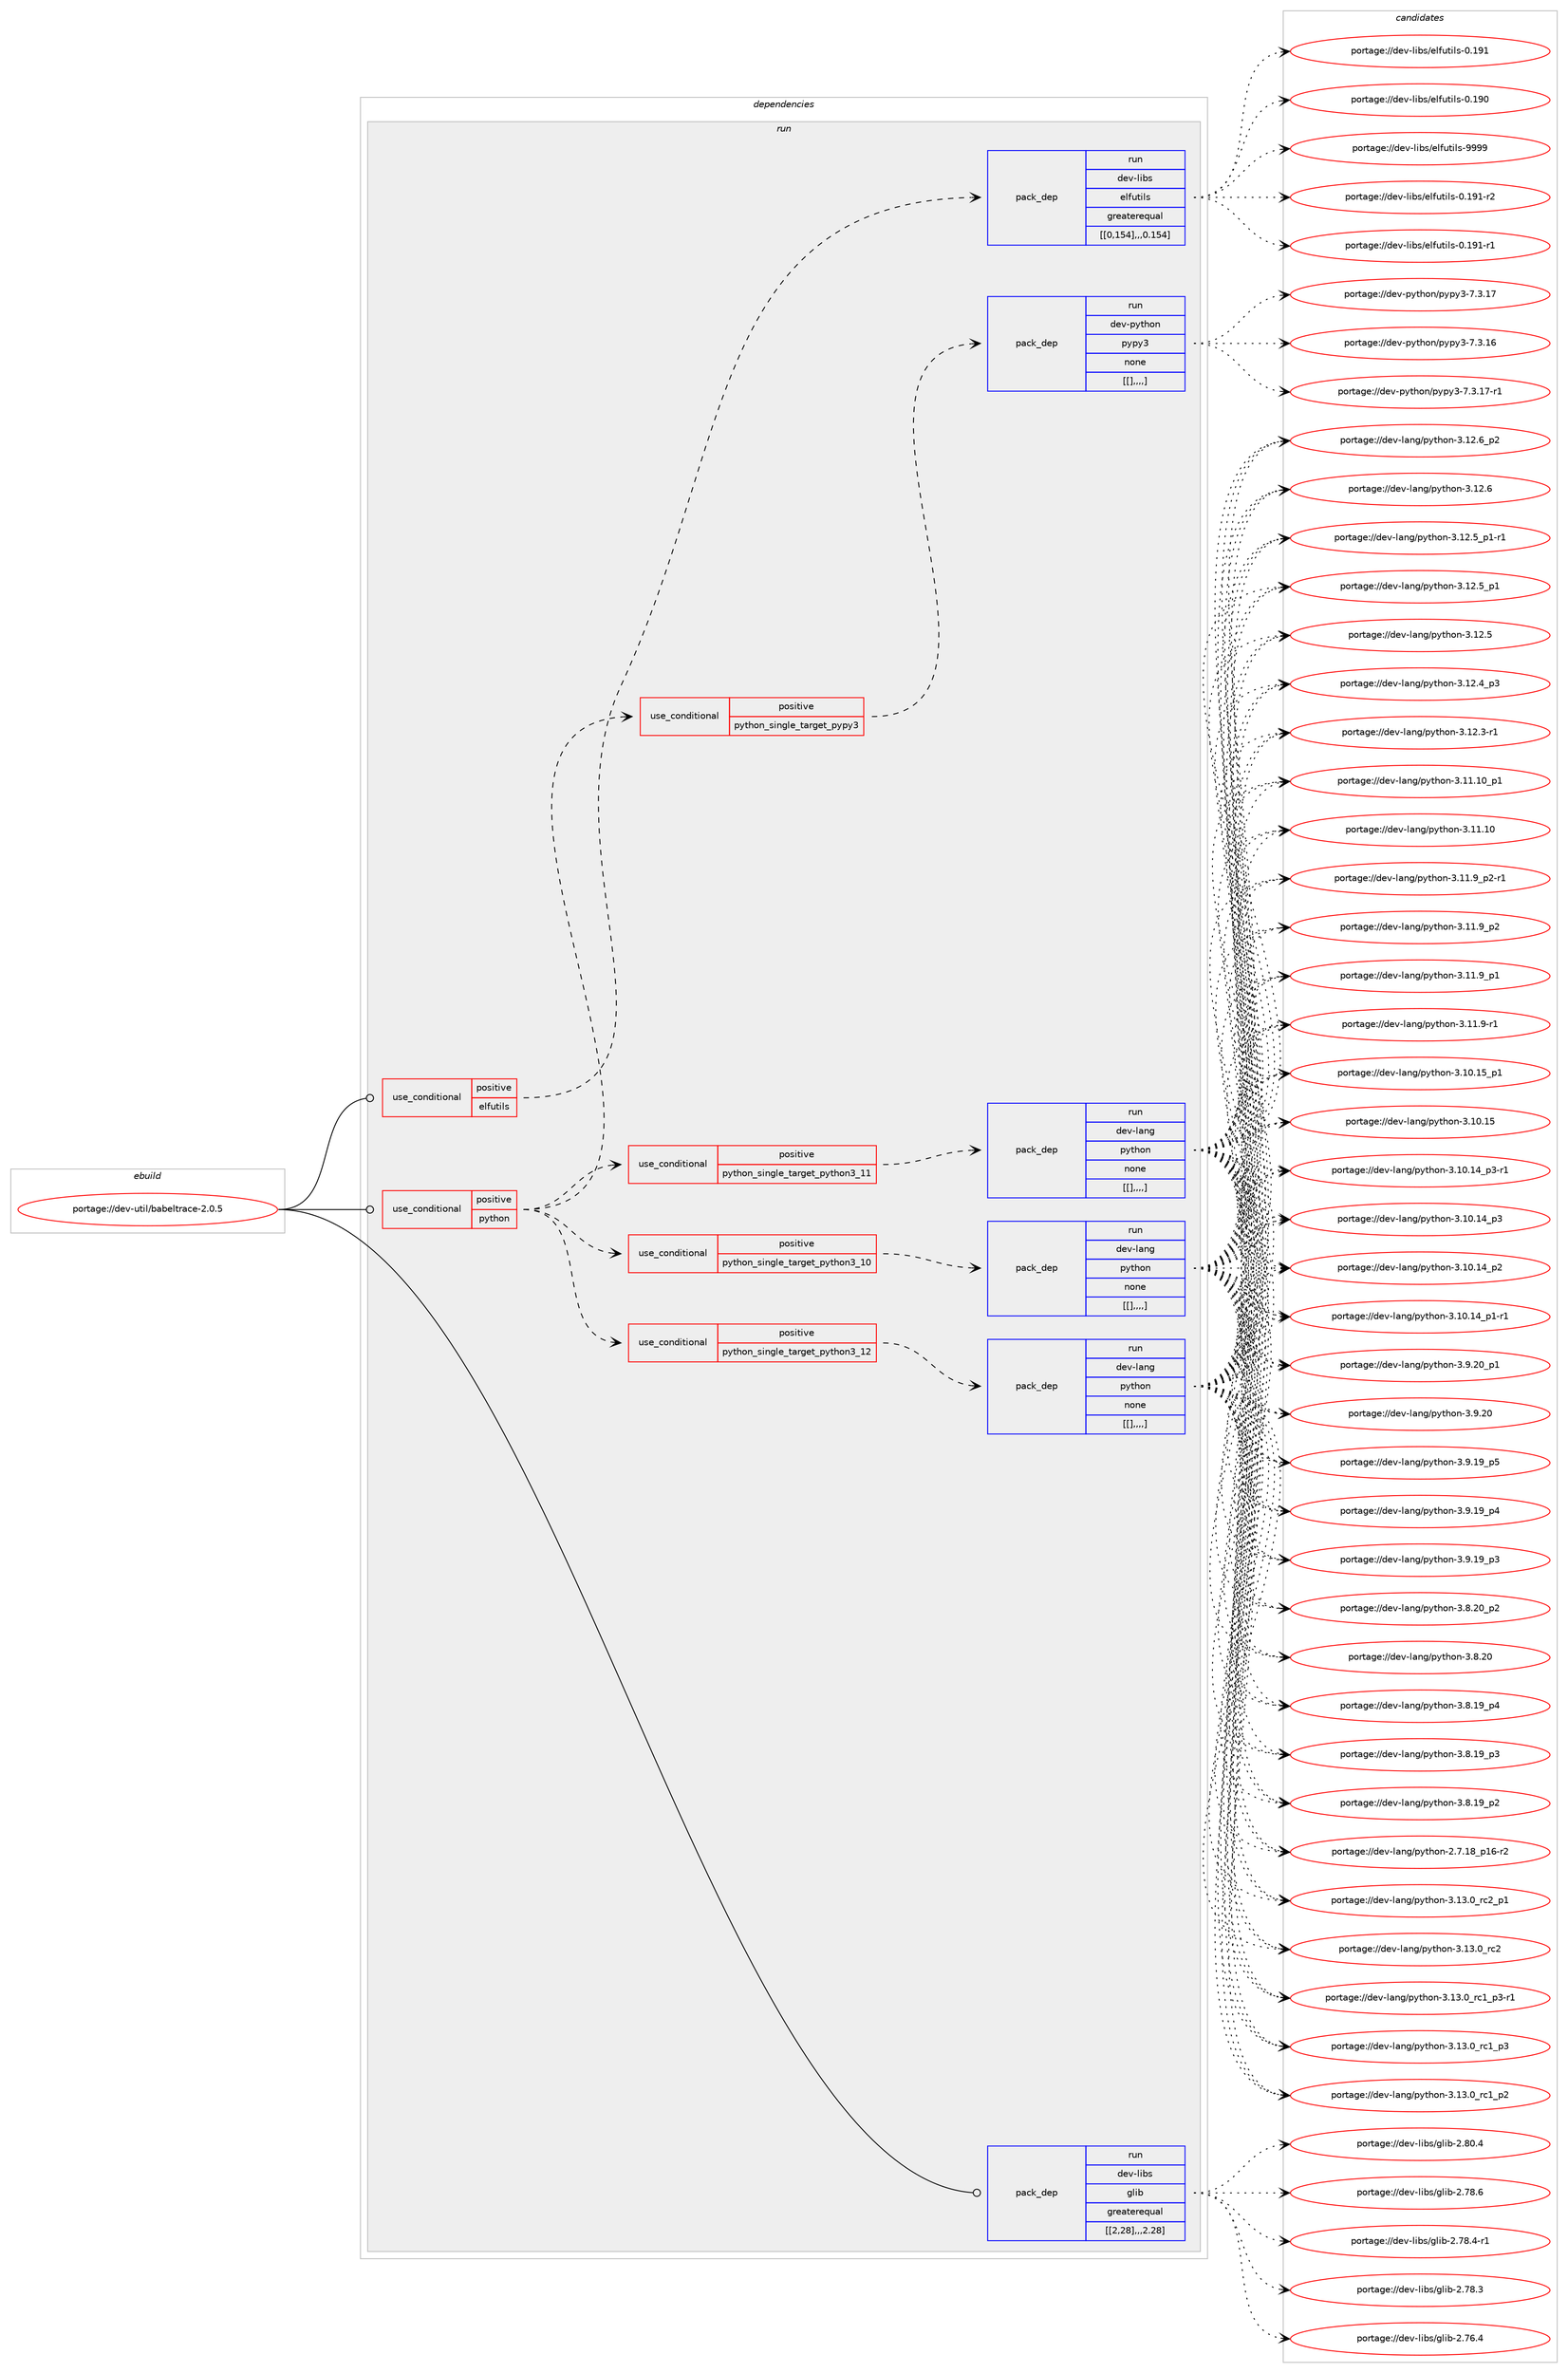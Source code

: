 digraph prolog {

# *************
# Graph options
# *************

newrank=true;
concentrate=true;
compound=true;
graph [rankdir=LR,fontname=Helvetica,fontsize=10,ranksep=1.5];#, ranksep=2.5, nodesep=0.2];
edge  [arrowhead=vee];
node  [fontname=Helvetica,fontsize=10];

# **********
# The ebuild
# **********

subgraph cluster_leftcol {
color=gray;
label=<<i>ebuild</i>>;
id [label="portage://dev-util/babeltrace-2.0.5", color=red, width=4, href="../dev-util/babeltrace-2.0.5.svg"];
}

# ****************
# The dependencies
# ****************

subgraph cluster_midcol {
color=gray;
label=<<i>dependencies</i>>;
subgraph cluster_compile {
fillcolor="#eeeeee";
style=filled;
label=<<i>compile</i>>;
}
subgraph cluster_compileandrun {
fillcolor="#eeeeee";
style=filled;
label=<<i>compile and run</i>>;
}
subgraph cluster_run {
fillcolor="#eeeeee";
style=filled;
label=<<i>run</i>>;
subgraph cond61780 {
dependency215762 [label=<<TABLE BORDER="0" CELLBORDER="1" CELLSPACING="0" CELLPADDING="4"><TR><TD ROWSPAN="3" CELLPADDING="10">use_conditional</TD></TR><TR><TD>positive</TD></TR><TR><TD>elfutils</TD></TR></TABLE>>, shape=none, color=red];
subgraph pack152592 {
dependency215763 [label=<<TABLE BORDER="0" CELLBORDER="1" CELLSPACING="0" CELLPADDING="4" WIDTH="220"><TR><TD ROWSPAN="6" CELLPADDING="30">pack_dep</TD></TR><TR><TD WIDTH="110">run</TD></TR><TR><TD>dev-libs</TD></TR><TR><TD>elfutils</TD></TR><TR><TD>greaterequal</TD></TR><TR><TD>[[0,154],,,0.154]</TD></TR></TABLE>>, shape=none, color=blue];
}
dependency215762:e -> dependency215763:w [weight=20,style="dashed",arrowhead="vee"];
}
id:e -> dependency215762:w [weight=20,style="solid",arrowhead="odot"];
subgraph cond61781 {
dependency215764 [label=<<TABLE BORDER="0" CELLBORDER="1" CELLSPACING="0" CELLPADDING="4"><TR><TD ROWSPAN="3" CELLPADDING="10">use_conditional</TD></TR><TR><TD>positive</TD></TR><TR><TD>python</TD></TR></TABLE>>, shape=none, color=red];
subgraph cond61782 {
dependency215765 [label=<<TABLE BORDER="0" CELLBORDER="1" CELLSPACING="0" CELLPADDING="4"><TR><TD ROWSPAN="3" CELLPADDING="10">use_conditional</TD></TR><TR><TD>positive</TD></TR><TR><TD>python_single_target_pypy3</TD></TR></TABLE>>, shape=none, color=red];
subgraph pack152593 {
dependency215766 [label=<<TABLE BORDER="0" CELLBORDER="1" CELLSPACING="0" CELLPADDING="4" WIDTH="220"><TR><TD ROWSPAN="6" CELLPADDING="30">pack_dep</TD></TR><TR><TD WIDTH="110">run</TD></TR><TR><TD>dev-python</TD></TR><TR><TD>pypy3</TD></TR><TR><TD>none</TD></TR><TR><TD>[[],,,,]</TD></TR></TABLE>>, shape=none, color=blue];
}
dependency215765:e -> dependency215766:w [weight=20,style="dashed",arrowhead="vee"];
}
dependency215764:e -> dependency215765:w [weight=20,style="dashed",arrowhead="vee"];
subgraph cond61783 {
dependency215767 [label=<<TABLE BORDER="0" CELLBORDER="1" CELLSPACING="0" CELLPADDING="4"><TR><TD ROWSPAN="3" CELLPADDING="10">use_conditional</TD></TR><TR><TD>positive</TD></TR><TR><TD>python_single_target_python3_10</TD></TR></TABLE>>, shape=none, color=red];
subgraph pack152594 {
dependency215768 [label=<<TABLE BORDER="0" CELLBORDER="1" CELLSPACING="0" CELLPADDING="4" WIDTH="220"><TR><TD ROWSPAN="6" CELLPADDING="30">pack_dep</TD></TR><TR><TD WIDTH="110">run</TD></TR><TR><TD>dev-lang</TD></TR><TR><TD>python</TD></TR><TR><TD>none</TD></TR><TR><TD>[[],,,,]</TD></TR></TABLE>>, shape=none, color=blue];
}
dependency215767:e -> dependency215768:w [weight=20,style="dashed",arrowhead="vee"];
}
dependency215764:e -> dependency215767:w [weight=20,style="dashed",arrowhead="vee"];
subgraph cond61784 {
dependency215769 [label=<<TABLE BORDER="0" CELLBORDER="1" CELLSPACING="0" CELLPADDING="4"><TR><TD ROWSPAN="3" CELLPADDING="10">use_conditional</TD></TR><TR><TD>positive</TD></TR><TR><TD>python_single_target_python3_11</TD></TR></TABLE>>, shape=none, color=red];
subgraph pack152595 {
dependency215770 [label=<<TABLE BORDER="0" CELLBORDER="1" CELLSPACING="0" CELLPADDING="4" WIDTH="220"><TR><TD ROWSPAN="6" CELLPADDING="30">pack_dep</TD></TR><TR><TD WIDTH="110">run</TD></TR><TR><TD>dev-lang</TD></TR><TR><TD>python</TD></TR><TR><TD>none</TD></TR><TR><TD>[[],,,,]</TD></TR></TABLE>>, shape=none, color=blue];
}
dependency215769:e -> dependency215770:w [weight=20,style="dashed",arrowhead="vee"];
}
dependency215764:e -> dependency215769:w [weight=20,style="dashed",arrowhead="vee"];
subgraph cond61785 {
dependency215771 [label=<<TABLE BORDER="0" CELLBORDER="1" CELLSPACING="0" CELLPADDING="4"><TR><TD ROWSPAN="3" CELLPADDING="10">use_conditional</TD></TR><TR><TD>positive</TD></TR><TR><TD>python_single_target_python3_12</TD></TR></TABLE>>, shape=none, color=red];
subgraph pack152596 {
dependency215772 [label=<<TABLE BORDER="0" CELLBORDER="1" CELLSPACING="0" CELLPADDING="4" WIDTH="220"><TR><TD ROWSPAN="6" CELLPADDING="30">pack_dep</TD></TR><TR><TD WIDTH="110">run</TD></TR><TR><TD>dev-lang</TD></TR><TR><TD>python</TD></TR><TR><TD>none</TD></TR><TR><TD>[[],,,,]</TD></TR></TABLE>>, shape=none, color=blue];
}
dependency215771:e -> dependency215772:w [weight=20,style="dashed",arrowhead="vee"];
}
dependency215764:e -> dependency215771:w [weight=20,style="dashed",arrowhead="vee"];
}
id:e -> dependency215764:w [weight=20,style="solid",arrowhead="odot"];
subgraph pack152597 {
dependency215773 [label=<<TABLE BORDER="0" CELLBORDER="1" CELLSPACING="0" CELLPADDING="4" WIDTH="220"><TR><TD ROWSPAN="6" CELLPADDING="30">pack_dep</TD></TR><TR><TD WIDTH="110">run</TD></TR><TR><TD>dev-libs</TD></TR><TR><TD>glib</TD></TR><TR><TD>greaterequal</TD></TR><TR><TD>[[2,28],,,2.28]</TD></TR></TABLE>>, shape=none, color=blue];
}
id:e -> dependency215773:w [weight=20,style="solid",arrowhead="odot"];
}
}

# **************
# The candidates
# **************

subgraph cluster_choices {
rank=same;
color=gray;
label=<<i>candidates</i>>;

subgraph choice152592 {
color=black;
nodesep=1;
choice1001011184510810598115471011081021171161051081154557575757 [label="portage://dev-libs/elfutils-9999", color=red, width=4,href="../dev-libs/elfutils-9999.svg"];
choice1001011184510810598115471011081021171161051081154548464957494511450 [label="portage://dev-libs/elfutils-0.191-r2", color=red, width=4,href="../dev-libs/elfutils-0.191-r2.svg"];
choice1001011184510810598115471011081021171161051081154548464957494511449 [label="portage://dev-libs/elfutils-0.191-r1", color=red, width=4,href="../dev-libs/elfutils-0.191-r1.svg"];
choice100101118451081059811547101108102117116105108115454846495749 [label="portage://dev-libs/elfutils-0.191", color=red, width=4,href="../dev-libs/elfutils-0.191.svg"];
choice100101118451081059811547101108102117116105108115454846495748 [label="portage://dev-libs/elfutils-0.190", color=red, width=4,href="../dev-libs/elfutils-0.190.svg"];
dependency215763:e -> choice1001011184510810598115471011081021171161051081154557575757:w [style=dotted,weight="100"];
dependency215763:e -> choice1001011184510810598115471011081021171161051081154548464957494511450:w [style=dotted,weight="100"];
dependency215763:e -> choice1001011184510810598115471011081021171161051081154548464957494511449:w [style=dotted,weight="100"];
dependency215763:e -> choice100101118451081059811547101108102117116105108115454846495749:w [style=dotted,weight="100"];
dependency215763:e -> choice100101118451081059811547101108102117116105108115454846495748:w [style=dotted,weight="100"];
}
subgraph choice152593 {
color=black;
nodesep=1;
choice100101118451121211161041111104711212111212151455546514649554511449 [label="portage://dev-python/pypy3-7.3.17-r1", color=red, width=4,href="../dev-python/pypy3-7.3.17-r1.svg"];
choice10010111845112121116104111110471121211121215145554651464955 [label="portage://dev-python/pypy3-7.3.17", color=red, width=4,href="../dev-python/pypy3-7.3.17.svg"];
choice10010111845112121116104111110471121211121215145554651464954 [label="portage://dev-python/pypy3-7.3.16", color=red, width=4,href="../dev-python/pypy3-7.3.16.svg"];
dependency215766:e -> choice100101118451121211161041111104711212111212151455546514649554511449:w [style=dotted,weight="100"];
dependency215766:e -> choice10010111845112121116104111110471121211121215145554651464955:w [style=dotted,weight="100"];
dependency215766:e -> choice10010111845112121116104111110471121211121215145554651464954:w [style=dotted,weight="100"];
}
subgraph choice152594 {
color=black;
nodesep=1;
choice100101118451089711010347112121116104111110455146495146489511499509511249 [label="portage://dev-lang/python-3.13.0_rc2_p1", color=red, width=4,href="../dev-lang/python-3.13.0_rc2_p1.svg"];
choice10010111845108971101034711212111610411111045514649514648951149950 [label="portage://dev-lang/python-3.13.0_rc2", color=red, width=4,href="../dev-lang/python-3.13.0_rc2.svg"];
choice1001011184510897110103471121211161041111104551464951464895114994995112514511449 [label="portage://dev-lang/python-3.13.0_rc1_p3-r1", color=red, width=4,href="../dev-lang/python-3.13.0_rc1_p3-r1.svg"];
choice100101118451089711010347112121116104111110455146495146489511499499511251 [label="portage://dev-lang/python-3.13.0_rc1_p3", color=red, width=4,href="../dev-lang/python-3.13.0_rc1_p3.svg"];
choice100101118451089711010347112121116104111110455146495146489511499499511250 [label="portage://dev-lang/python-3.13.0_rc1_p2", color=red, width=4,href="../dev-lang/python-3.13.0_rc1_p2.svg"];
choice100101118451089711010347112121116104111110455146495046549511250 [label="portage://dev-lang/python-3.12.6_p2", color=red, width=4,href="../dev-lang/python-3.12.6_p2.svg"];
choice10010111845108971101034711212111610411111045514649504654 [label="portage://dev-lang/python-3.12.6", color=red, width=4,href="../dev-lang/python-3.12.6.svg"];
choice1001011184510897110103471121211161041111104551464950465395112494511449 [label="portage://dev-lang/python-3.12.5_p1-r1", color=red, width=4,href="../dev-lang/python-3.12.5_p1-r1.svg"];
choice100101118451089711010347112121116104111110455146495046539511249 [label="portage://dev-lang/python-3.12.5_p1", color=red, width=4,href="../dev-lang/python-3.12.5_p1.svg"];
choice10010111845108971101034711212111610411111045514649504653 [label="portage://dev-lang/python-3.12.5", color=red, width=4,href="../dev-lang/python-3.12.5.svg"];
choice100101118451089711010347112121116104111110455146495046529511251 [label="portage://dev-lang/python-3.12.4_p3", color=red, width=4,href="../dev-lang/python-3.12.4_p3.svg"];
choice100101118451089711010347112121116104111110455146495046514511449 [label="portage://dev-lang/python-3.12.3-r1", color=red, width=4,href="../dev-lang/python-3.12.3-r1.svg"];
choice10010111845108971101034711212111610411111045514649494649489511249 [label="portage://dev-lang/python-3.11.10_p1", color=red, width=4,href="../dev-lang/python-3.11.10_p1.svg"];
choice1001011184510897110103471121211161041111104551464949464948 [label="portage://dev-lang/python-3.11.10", color=red, width=4,href="../dev-lang/python-3.11.10.svg"];
choice1001011184510897110103471121211161041111104551464949465795112504511449 [label="portage://dev-lang/python-3.11.9_p2-r1", color=red, width=4,href="../dev-lang/python-3.11.9_p2-r1.svg"];
choice100101118451089711010347112121116104111110455146494946579511250 [label="portage://dev-lang/python-3.11.9_p2", color=red, width=4,href="../dev-lang/python-3.11.9_p2.svg"];
choice100101118451089711010347112121116104111110455146494946579511249 [label="portage://dev-lang/python-3.11.9_p1", color=red, width=4,href="../dev-lang/python-3.11.9_p1.svg"];
choice100101118451089711010347112121116104111110455146494946574511449 [label="portage://dev-lang/python-3.11.9-r1", color=red, width=4,href="../dev-lang/python-3.11.9-r1.svg"];
choice10010111845108971101034711212111610411111045514649484649539511249 [label="portage://dev-lang/python-3.10.15_p1", color=red, width=4,href="../dev-lang/python-3.10.15_p1.svg"];
choice1001011184510897110103471121211161041111104551464948464953 [label="portage://dev-lang/python-3.10.15", color=red, width=4,href="../dev-lang/python-3.10.15.svg"];
choice100101118451089711010347112121116104111110455146494846495295112514511449 [label="portage://dev-lang/python-3.10.14_p3-r1", color=red, width=4,href="../dev-lang/python-3.10.14_p3-r1.svg"];
choice10010111845108971101034711212111610411111045514649484649529511251 [label="portage://dev-lang/python-3.10.14_p3", color=red, width=4,href="../dev-lang/python-3.10.14_p3.svg"];
choice10010111845108971101034711212111610411111045514649484649529511250 [label="portage://dev-lang/python-3.10.14_p2", color=red, width=4,href="../dev-lang/python-3.10.14_p2.svg"];
choice100101118451089711010347112121116104111110455146494846495295112494511449 [label="portage://dev-lang/python-3.10.14_p1-r1", color=red, width=4,href="../dev-lang/python-3.10.14_p1-r1.svg"];
choice100101118451089711010347112121116104111110455146574650489511249 [label="portage://dev-lang/python-3.9.20_p1", color=red, width=4,href="../dev-lang/python-3.9.20_p1.svg"];
choice10010111845108971101034711212111610411111045514657465048 [label="portage://dev-lang/python-3.9.20", color=red, width=4,href="../dev-lang/python-3.9.20.svg"];
choice100101118451089711010347112121116104111110455146574649579511253 [label="portage://dev-lang/python-3.9.19_p5", color=red, width=4,href="../dev-lang/python-3.9.19_p5.svg"];
choice100101118451089711010347112121116104111110455146574649579511252 [label="portage://dev-lang/python-3.9.19_p4", color=red, width=4,href="../dev-lang/python-3.9.19_p4.svg"];
choice100101118451089711010347112121116104111110455146574649579511251 [label="portage://dev-lang/python-3.9.19_p3", color=red, width=4,href="../dev-lang/python-3.9.19_p3.svg"];
choice100101118451089711010347112121116104111110455146564650489511250 [label="portage://dev-lang/python-3.8.20_p2", color=red, width=4,href="../dev-lang/python-3.8.20_p2.svg"];
choice10010111845108971101034711212111610411111045514656465048 [label="portage://dev-lang/python-3.8.20", color=red, width=4,href="../dev-lang/python-3.8.20.svg"];
choice100101118451089711010347112121116104111110455146564649579511252 [label="portage://dev-lang/python-3.8.19_p4", color=red, width=4,href="../dev-lang/python-3.8.19_p4.svg"];
choice100101118451089711010347112121116104111110455146564649579511251 [label="portage://dev-lang/python-3.8.19_p3", color=red, width=4,href="../dev-lang/python-3.8.19_p3.svg"];
choice100101118451089711010347112121116104111110455146564649579511250 [label="portage://dev-lang/python-3.8.19_p2", color=red, width=4,href="../dev-lang/python-3.8.19_p2.svg"];
choice100101118451089711010347112121116104111110455046554649569511249544511450 [label="portage://dev-lang/python-2.7.18_p16-r2", color=red, width=4,href="../dev-lang/python-2.7.18_p16-r2.svg"];
dependency215768:e -> choice100101118451089711010347112121116104111110455146495146489511499509511249:w [style=dotted,weight="100"];
dependency215768:e -> choice10010111845108971101034711212111610411111045514649514648951149950:w [style=dotted,weight="100"];
dependency215768:e -> choice1001011184510897110103471121211161041111104551464951464895114994995112514511449:w [style=dotted,weight="100"];
dependency215768:e -> choice100101118451089711010347112121116104111110455146495146489511499499511251:w [style=dotted,weight="100"];
dependency215768:e -> choice100101118451089711010347112121116104111110455146495146489511499499511250:w [style=dotted,weight="100"];
dependency215768:e -> choice100101118451089711010347112121116104111110455146495046549511250:w [style=dotted,weight="100"];
dependency215768:e -> choice10010111845108971101034711212111610411111045514649504654:w [style=dotted,weight="100"];
dependency215768:e -> choice1001011184510897110103471121211161041111104551464950465395112494511449:w [style=dotted,weight="100"];
dependency215768:e -> choice100101118451089711010347112121116104111110455146495046539511249:w [style=dotted,weight="100"];
dependency215768:e -> choice10010111845108971101034711212111610411111045514649504653:w [style=dotted,weight="100"];
dependency215768:e -> choice100101118451089711010347112121116104111110455146495046529511251:w [style=dotted,weight="100"];
dependency215768:e -> choice100101118451089711010347112121116104111110455146495046514511449:w [style=dotted,weight="100"];
dependency215768:e -> choice10010111845108971101034711212111610411111045514649494649489511249:w [style=dotted,weight="100"];
dependency215768:e -> choice1001011184510897110103471121211161041111104551464949464948:w [style=dotted,weight="100"];
dependency215768:e -> choice1001011184510897110103471121211161041111104551464949465795112504511449:w [style=dotted,weight="100"];
dependency215768:e -> choice100101118451089711010347112121116104111110455146494946579511250:w [style=dotted,weight="100"];
dependency215768:e -> choice100101118451089711010347112121116104111110455146494946579511249:w [style=dotted,weight="100"];
dependency215768:e -> choice100101118451089711010347112121116104111110455146494946574511449:w [style=dotted,weight="100"];
dependency215768:e -> choice10010111845108971101034711212111610411111045514649484649539511249:w [style=dotted,weight="100"];
dependency215768:e -> choice1001011184510897110103471121211161041111104551464948464953:w [style=dotted,weight="100"];
dependency215768:e -> choice100101118451089711010347112121116104111110455146494846495295112514511449:w [style=dotted,weight="100"];
dependency215768:e -> choice10010111845108971101034711212111610411111045514649484649529511251:w [style=dotted,weight="100"];
dependency215768:e -> choice10010111845108971101034711212111610411111045514649484649529511250:w [style=dotted,weight="100"];
dependency215768:e -> choice100101118451089711010347112121116104111110455146494846495295112494511449:w [style=dotted,weight="100"];
dependency215768:e -> choice100101118451089711010347112121116104111110455146574650489511249:w [style=dotted,weight="100"];
dependency215768:e -> choice10010111845108971101034711212111610411111045514657465048:w [style=dotted,weight="100"];
dependency215768:e -> choice100101118451089711010347112121116104111110455146574649579511253:w [style=dotted,weight="100"];
dependency215768:e -> choice100101118451089711010347112121116104111110455146574649579511252:w [style=dotted,weight="100"];
dependency215768:e -> choice100101118451089711010347112121116104111110455146574649579511251:w [style=dotted,weight="100"];
dependency215768:e -> choice100101118451089711010347112121116104111110455146564650489511250:w [style=dotted,weight="100"];
dependency215768:e -> choice10010111845108971101034711212111610411111045514656465048:w [style=dotted,weight="100"];
dependency215768:e -> choice100101118451089711010347112121116104111110455146564649579511252:w [style=dotted,weight="100"];
dependency215768:e -> choice100101118451089711010347112121116104111110455146564649579511251:w [style=dotted,weight="100"];
dependency215768:e -> choice100101118451089711010347112121116104111110455146564649579511250:w [style=dotted,weight="100"];
dependency215768:e -> choice100101118451089711010347112121116104111110455046554649569511249544511450:w [style=dotted,weight="100"];
}
subgraph choice152595 {
color=black;
nodesep=1;
choice100101118451089711010347112121116104111110455146495146489511499509511249 [label="portage://dev-lang/python-3.13.0_rc2_p1", color=red, width=4,href="../dev-lang/python-3.13.0_rc2_p1.svg"];
choice10010111845108971101034711212111610411111045514649514648951149950 [label="portage://dev-lang/python-3.13.0_rc2", color=red, width=4,href="../dev-lang/python-3.13.0_rc2.svg"];
choice1001011184510897110103471121211161041111104551464951464895114994995112514511449 [label="portage://dev-lang/python-3.13.0_rc1_p3-r1", color=red, width=4,href="../dev-lang/python-3.13.0_rc1_p3-r1.svg"];
choice100101118451089711010347112121116104111110455146495146489511499499511251 [label="portage://dev-lang/python-3.13.0_rc1_p3", color=red, width=4,href="../dev-lang/python-3.13.0_rc1_p3.svg"];
choice100101118451089711010347112121116104111110455146495146489511499499511250 [label="portage://dev-lang/python-3.13.0_rc1_p2", color=red, width=4,href="../dev-lang/python-3.13.0_rc1_p2.svg"];
choice100101118451089711010347112121116104111110455146495046549511250 [label="portage://dev-lang/python-3.12.6_p2", color=red, width=4,href="../dev-lang/python-3.12.6_p2.svg"];
choice10010111845108971101034711212111610411111045514649504654 [label="portage://dev-lang/python-3.12.6", color=red, width=4,href="../dev-lang/python-3.12.6.svg"];
choice1001011184510897110103471121211161041111104551464950465395112494511449 [label="portage://dev-lang/python-3.12.5_p1-r1", color=red, width=4,href="../dev-lang/python-3.12.5_p1-r1.svg"];
choice100101118451089711010347112121116104111110455146495046539511249 [label="portage://dev-lang/python-3.12.5_p1", color=red, width=4,href="../dev-lang/python-3.12.5_p1.svg"];
choice10010111845108971101034711212111610411111045514649504653 [label="portage://dev-lang/python-3.12.5", color=red, width=4,href="../dev-lang/python-3.12.5.svg"];
choice100101118451089711010347112121116104111110455146495046529511251 [label="portage://dev-lang/python-3.12.4_p3", color=red, width=4,href="../dev-lang/python-3.12.4_p3.svg"];
choice100101118451089711010347112121116104111110455146495046514511449 [label="portage://dev-lang/python-3.12.3-r1", color=red, width=4,href="../dev-lang/python-3.12.3-r1.svg"];
choice10010111845108971101034711212111610411111045514649494649489511249 [label="portage://dev-lang/python-3.11.10_p1", color=red, width=4,href="../dev-lang/python-3.11.10_p1.svg"];
choice1001011184510897110103471121211161041111104551464949464948 [label="portage://dev-lang/python-3.11.10", color=red, width=4,href="../dev-lang/python-3.11.10.svg"];
choice1001011184510897110103471121211161041111104551464949465795112504511449 [label="portage://dev-lang/python-3.11.9_p2-r1", color=red, width=4,href="../dev-lang/python-3.11.9_p2-r1.svg"];
choice100101118451089711010347112121116104111110455146494946579511250 [label="portage://dev-lang/python-3.11.9_p2", color=red, width=4,href="../dev-lang/python-3.11.9_p2.svg"];
choice100101118451089711010347112121116104111110455146494946579511249 [label="portage://dev-lang/python-3.11.9_p1", color=red, width=4,href="../dev-lang/python-3.11.9_p1.svg"];
choice100101118451089711010347112121116104111110455146494946574511449 [label="portage://dev-lang/python-3.11.9-r1", color=red, width=4,href="../dev-lang/python-3.11.9-r1.svg"];
choice10010111845108971101034711212111610411111045514649484649539511249 [label="portage://dev-lang/python-3.10.15_p1", color=red, width=4,href="../dev-lang/python-3.10.15_p1.svg"];
choice1001011184510897110103471121211161041111104551464948464953 [label="portage://dev-lang/python-3.10.15", color=red, width=4,href="../dev-lang/python-3.10.15.svg"];
choice100101118451089711010347112121116104111110455146494846495295112514511449 [label="portage://dev-lang/python-3.10.14_p3-r1", color=red, width=4,href="../dev-lang/python-3.10.14_p3-r1.svg"];
choice10010111845108971101034711212111610411111045514649484649529511251 [label="portage://dev-lang/python-3.10.14_p3", color=red, width=4,href="../dev-lang/python-3.10.14_p3.svg"];
choice10010111845108971101034711212111610411111045514649484649529511250 [label="portage://dev-lang/python-3.10.14_p2", color=red, width=4,href="../dev-lang/python-3.10.14_p2.svg"];
choice100101118451089711010347112121116104111110455146494846495295112494511449 [label="portage://dev-lang/python-3.10.14_p1-r1", color=red, width=4,href="../dev-lang/python-3.10.14_p1-r1.svg"];
choice100101118451089711010347112121116104111110455146574650489511249 [label="portage://dev-lang/python-3.9.20_p1", color=red, width=4,href="../dev-lang/python-3.9.20_p1.svg"];
choice10010111845108971101034711212111610411111045514657465048 [label="portage://dev-lang/python-3.9.20", color=red, width=4,href="../dev-lang/python-3.9.20.svg"];
choice100101118451089711010347112121116104111110455146574649579511253 [label="portage://dev-lang/python-3.9.19_p5", color=red, width=4,href="../dev-lang/python-3.9.19_p5.svg"];
choice100101118451089711010347112121116104111110455146574649579511252 [label="portage://dev-lang/python-3.9.19_p4", color=red, width=4,href="../dev-lang/python-3.9.19_p4.svg"];
choice100101118451089711010347112121116104111110455146574649579511251 [label="portage://dev-lang/python-3.9.19_p3", color=red, width=4,href="../dev-lang/python-3.9.19_p3.svg"];
choice100101118451089711010347112121116104111110455146564650489511250 [label="portage://dev-lang/python-3.8.20_p2", color=red, width=4,href="../dev-lang/python-3.8.20_p2.svg"];
choice10010111845108971101034711212111610411111045514656465048 [label="portage://dev-lang/python-3.8.20", color=red, width=4,href="../dev-lang/python-3.8.20.svg"];
choice100101118451089711010347112121116104111110455146564649579511252 [label="portage://dev-lang/python-3.8.19_p4", color=red, width=4,href="../dev-lang/python-3.8.19_p4.svg"];
choice100101118451089711010347112121116104111110455146564649579511251 [label="portage://dev-lang/python-3.8.19_p3", color=red, width=4,href="../dev-lang/python-3.8.19_p3.svg"];
choice100101118451089711010347112121116104111110455146564649579511250 [label="portage://dev-lang/python-3.8.19_p2", color=red, width=4,href="../dev-lang/python-3.8.19_p2.svg"];
choice100101118451089711010347112121116104111110455046554649569511249544511450 [label="portage://dev-lang/python-2.7.18_p16-r2", color=red, width=4,href="../dev-lang/python-2.7.18_p16-r2.svg"];
dependency215770:e -> choice100101118451089711010347112121116104111110455146495146489511499509511249:w [style=dotted,weight="100"];
dependency215770:e -> choice10010111845108971101034711212111610411111045514649514648951149950:w [style=dotted,weight="100"];
dependency215770:e -> choice1001011184510897110103471121211161041111104551464951464895114994995112514511449:w [style=dotted,weight="100"];
dependency215770:e -> choice100101118451089711010347112121116104111110455146495146489511499499511251:w [style=dotted,weight="100"];
dependency215770:e -> choice100101118451089711010347112121116104111110455146495146489511499499511250:w [style=dotted,weight="100"];
dependency215770:e -> choice100101118451089711010347112121116104111110455146495046549511250:w [style=dotted,weight="100"];
dependency215770:e -> choice10010111845108971101034711212111610411111045514649504654:w [style=dotted,weight="100"];
dependency215770:e -> choice1001011184510897110103471121211161041111104551464950465395112494511449:w [style=dotted,weight="100"];
dependency215770:e -> choice100101118451089711010347112121116104111110455146495046539511249:w [style=dotted,weight="100"];
dependency215770:e -> choice10010111845108971101034711212111610411111045514649504653:w [style=dotted,weight="100"];
dependency215770:e -> choice100101118451089711010347112121116104111110455146495046529511251:w [style=dotted,weight="100"];
dependency215770:e -> choice100101118451089711010347112121116104111110455146495046514511449:w [style=dotted,weight="100"];
dependency215770:e -> choice10010111845108971101034711212111610411111045514649494649489511249:w [style=dotted,weight="100"];
dependency215770:e -> choice1001011184510897110103471121211161041111104551464949464948:w [style=dotted,weight="100"];
dependency215770:e -> choice1001011184510897110103471121211161041111104551464949465795112504511449:w [style=dotted,weight="100"];
dependency215770:e -> choice100101118451089711010347112121116104111110455146494946579511250:w [style=dotted,weight="100"];
dependency215770:e -> choice100101118451089711010347112121116104111110455146494946579511249:w [style=dotted,weight="100"];
dependency215770:e -> choice100101118451089711010347112121116104111110455146494946574511449:w [style=dotted,weight="100"];
dependency215770:e -> choice10010111845108971101034711212111610411111045514649484649539511249:w [style=dotted,weight="100"];
dependency215770:e -> choice1001011184510897110103471121211161041111104551464948464953:w [style=dotted,weight="100"];
dependency215770:e -> choice100101118451089711010347112121116104111110455146494846495295112514511449:w [style=dotted,weight="100"];
dependency215770:e -> choice10010111845108971101034711212111610411111045514649484649529511251:w [style=dotted,weight="100"];
dependency215770:e -> choice10010111845108971101034711212111610411111045514649484649529511250:w [style=dotted,weight="100"];
dependency215770:e -> choice100101118451089711010347112121116104111110455146494846495295112494511449:w [style=dotted,weight="100"];
dependency215770:e -> choice100101118451089711010347112121116104111110455146574650489511249:w [style=dotted,weight="100"];
dependency215770:e -> choice10010111845108971101034711212111610411111045514657465048:w [style=dotted,weight="100"];
dependency215770:e -> choice100101118451089711010347112121116104111110455146574649579511253:w [style=dotted,weight="100"];
dependency215770:e -> choice100101118451089711010347112121116104111110455146574649579511252:w [style=dotted,weight="100"];
dependency215770:e -> choice100101118451089711010347112121116104111110455146574649579511251:w [style=dotted,weight="100"];
dependency215770:e -> choice100101118451089711010347112121116104111110455146564650489511250:w [style=dotted,weight="100"];
dependency215770:e -> choice10010111845108971101034711212111610411111045514656465048:w [style=dotted,weight="100"];
dependency215770:e -> choice100101118451089711010347112121116104111110455146564649579511252:w [style=dotted,weight="100"];
dependency215770:e -> choice100101118451089711010347112121116104111110455146564649579511251:w [style=dotted,weight="100"];
dependency215770:e -> choice100101118451089711010347112121116104111110455146564649579511250:w [style=dotted,weight="100"];
dependency215770:e -> choice100101118451089711010347112121116104111110455046554649569511249544511450:w [style=dotted,weight="100"];
}
subgraph choice152596 {
color=black;
nodesep=1;
choice100101118451089711010347112121116104111110455146495146489511499509511249 [label="portage://dev-lang/python-3.13.0_rc2_p1", color=red, width=4,href="../dev-lang/python-3.13.0_rc2_p1.svg"];
choice10010111845108971101034711212111610411111045514649514648951149950 [label="portage://dev-lang/python-3.13.0_rc2", color=red, width=4,href="../dev-lang/python-3.13.0_rc2.svg"];
choice1001011184510897110103471121211161041111104551464951464895114994995112514511449 [label="portage://dev-lang/python-3.13.0_rc1_p3-r1", color=red, width=4,href="../dev-lang/python-3.13.0_rc1_p3-r1.svg"];
choice100101118451089711010347112121116104111110455146495146489511499499511251 [label="portage://dev-lang/python-3.13.0_rc1_p3", color=red, width=4,href="../dev-lang/python-3.13.0_rc1_p3.svg"];
choice100101118451089711010347112121116104111110455146495146489511499499511250 [label="portage://dev-lang/python-3.13.0_rc1_p2", color=red, width=4,href="../dev-lang/python-3.13.0_rc1_p2.svg"];
choice100101118451089711010347112121116104111110455146495046549511250 [label="portage://dev-lang/python-3.12.6_p2", color=red, width=4,href="../dev-lang/python-3.12.6_p2.svg"];
choice10010111845108971101034711212111610411111045514649504654 [label="portage://dev-lang/python-3.12.6", color=red, width=4,href="../dev-lang/python-3.12.6.svg"];
choice1001011184510897110103471121211161041111104551464950465395112494511449 [label="portage://dev-lang/python-3.12.5_p1-r1", color=red, width=4,href="../dev-lang/python-3.12.5_p1-r1.svg"];
choice100101118451089711010347112121116104111110455146495046539511249 [label="portage://dev-lang/python-3.12.5_p1", color=red, width=4,href="../dev-lang/python-3.12.5_p1.svg"];
choice10010111845108971101034711212111610411111045514649504653 [label="portage://dev-lang/python-3.12.5", color=red, width=4,href="../dev-lang/python-3.12.5.svg"];
choice100101118451089711010347112121116104111110455146495046529511251 [label="portage://dev-lang/python-3.12.4_p3", color=red, width=4,href="../dev-lang/python-3.12.4_p3.svg"];
choice100101118451089711010347112121116104111110455146495046514511449 [label="portage://dev-lang/python-3.12.3-r1", color=red, width=4,href="../dev-lang/python-3.12.3-r1.svg"];
choice10010111845108971101034711212111610411111045514649494649489511249 [label="portage://dev-lang/python-3.11.10_p1", color=red, width=4,href="../dev-lang/python-3.11.10_p1.svg"];
choice1001011184510897110103471121211161041111104551464949464948 [label="portage://dev-lang/python-3.11.10", color=red, width=4,href="../dev-lang/python-3.11.10.svg"];
choice1001011184510897110103471121211161041111104551464949465795112504511449 [label="portage://dev-lang/python-3.11.9_p2-r1", color=red, width=4,href="../dev-lang/python-3.11.9_p2-r1.svg"];
choice100101118451089711010347112121116104111110455146494946579511250 [label="portage://dev-lang/python-3.11.9_p2", color=red, width=4,href="../dev-lang/python-3.11.9_p2.svg"];
choice100101118451089711010347112121116104111110455146494946579511249 [label="portage://dev-lang/python-3.11.9_p1", color=red, width=4,href="../dev-lang/python-3.11.9_p1.svg"];
choice100101118451089711010347112121116104111110455146494946574511449 [label="portage://dev-lang/python-3.11.9-r1", color=red, width=4,href="../dev-lang/python-3.11.9-r1.svg"];
choice10010111845108971101034711212111610411111045514649484649539511249 [label="portage://dev-lang/python-3.10.15_p1", color=red, width=4,href="../dev-lang/python-3.10.15_p1.svg"];
choice1001011184510897110103471121211161041111104551464948464953 [label="portage://dev-lang/python-3.10.15", color=red, width=4,href="../dev-lang/python-3.10.15.svg"];
choice100101118451089711010347112121116104111110455146494846495295112514511449 [label="portage://dev-lang/python-3.10.14_p3-r1", color=red, width=4,href="../dev-lang/python-3.10.14_p3-r1.svg"];
choice10010111845108971101034711212111610411111045514649484649529511251 [label="portage://dev-lang/python-3.10.14_p3", color=red, width=4,href="../dev-lang/python-3.10.14_p3.svg"];
choice10010111845108971101034711212111610411111045514649484649529511250 [label="portage://dev-lang/python-3.10.14_p2", color=red, width=4,href="../dev-lang/python-3.10.14_p2.svg"];
choice100101118451089711010347112121116104111110455146494846495295112494511449 [label="portage://dev-lang/python-3.10.14_p1-r1", color=red, width=4,href="../dev-lang/python-3.10.14_p1-r1.svg"];
choice100101118451089711010347112121116104111110455146574650489511249 [label="portage://dev-lang/python-3.9.20_p1", color=red, width=4,href="../dev-lang/python-3.9.20_p1.svg"];
choice10010111845108971101034711212111610411111045514657465048 [label="portage://dev-lang/python-3.9.20", color=red, width=4,href="../dev-lang/python-3.9.20.svg"];
choice100101118451089711010347112121116104111110455146574649579511253 [label="portage://dev-lang/python-3.9.19_p5", color=red, width=4,href="../dev-lang/python-3.9.19_p5.svg"];
choice100101118451089711010347112121116104111110455146574649579511252 [label="portage://dev-lang/python-3.9.19_p4", color=red, width=4,href="../dev-lang/python-3.9.19_p4.svg"];
choice100101118451089711010347112121116104111110455146574649579511251 [label="portage://dev-lang/python-3.9.19_p3", color=red, width=4,href="../dev-lang/python-3.9.19_p3.svg"];
choice100101118451089711010347112121116104111110455146564650489511250 [label="portage://dev-lang/python-3.8.20_p2", color=red, width=4,href="../dev-lang/python-3.8.20_p2.svg"];
choice10010111845108971101034711212111610411111045514656465048 [label="portage://dev-lang/python-3.8.20", color=red, width=4,href="../dev-lang/python-3.8.20.svg"];
choice100101118451089711010347112121116104111110455146564649579511252 [label="portage://dev-lang/python-3.8.19_p4", color=red, width=4,href="../dev-lang/python-3.8.19_p4.svg"];
choice100101118451089711010347112121116104111110455146564649579511251 [label="portage://dev-lang/python-3.8.19_p3", color=red, width=4,href="../dev-lang/python-3.8.19_p3.svg"];
choice100101118451089711010347112121116104111110455146564649579511250 [label="portage://dev-lang/python-3.8.19_p2", color=red, width=4,href="../dev-lang/python-3.8.19_p2.svg"];
choice100101118451089711010347112121116104111110455046554649569511249544511450 [label="portage://dev-lang/python-2.7.18_p16-r2", color=red, width=4,href="../dev-lang/python-2.7.18_p16-r2.svg"];
dependency215772:e -> choice100101118451089711010347112121116104111110455146495146489511499509511249:w [style=dotted,weight="100"];
dependency215772:e -> choice10010111845108971101034711212111610411111045514649514648951149950:w [style=dotted,weight="100"];
dependency215772:e -> choice1001011184510897110103471121211161041111104551464951464895114994995112514511449:w [style=dotted,weight="100"];
dependency215772:e -> choice100101118451089711010347112121116104111110455146495146489511499499511251:w [style=dotted,weight="100"];
dependency215772:e -> choice100101118451089711010347112121116104111110455146495146489511499499511250:w [style=dotted,weight="100"];
dependency215772:e -> choice100101118451089711010347112121116104111110455146495046549511250:w [style=dotted,weight="100"];
dependency215772:e -> choice10010111845108971101034711212111610411111045514649504654:w [style=dotted,weight="100"];
dependency215772:e -> choice1001011184510897110103471121211161041111104551464950465395112494511449:w [style=dotted,weight="100"];
dependency215772:e -> choice100101118451089711010347112121116104111110455146495046539511249:w [style=dotted,weight="100"];
dependency215772:e -> choice10010111845108971101034711212111610411111045514649504653:w [style=dotted,weight="100"];
dependency215772:e -> choice100101118451089711010347112121116104111110455146495046529511251:w [style=dotted,weight="100"];
dependency215772:e -> choice100101118451089711010347112121116104111110455146495046514511449:w [style=dotted,weight="100"];
dependency215772:e -> choice10010111845108971101034711212111610411111045514649494649489511249:w [style=dotted,weight="100"];
dependency215772:e -> choice1001011184510897110103471121211161041111104551464949464948:w [style=dotted,weight="100"];
dependency215772:e -> choice1001011184510897110103471121211161041111104551464949465795112504511449:w [style=dotted,weight="100"];
dependency215772:e -> choice100101118451089711010347112121116104111110455146494946579511250:w [style=dotted,weight="100"];
dependency215772:e -> choice100101118451089711010347112121116104111110455146494946579511249:w [style=dotted,weight="100"];
dependency215772:e -> choice100101118451089711010347112121116104111110455146494946574511449:w [style=dotted,weight="100"];
dependency215772:e -> choice10010111845108971101034711212111610411111045514649484649539511249:w [style=dotted,weight="100"];
dependency215772:e -> choice1001011184510897110103471121211161041111104551464948464953:w [style=dotted,weight="100"];
dependency215772:e -> choice100101118451089711010347112121116104111110455146494846495295112514511449:w [style=dotted,weight="100"];
dependency215772:e -> choice10010111845108971101034711212111610411111045514649484649529511251:w [style=dotted,weight="100"];
dependency215772:e -> choice10010111845108971101034711212111610411111045514649484649529511250:w [style=dotted,weight="100"];
dependency215772:e -> choice100101118451089711010347112121116104111110455146494846495295112494511449:w [style=dotted,weight="100"];
dependency215772:e -> choice100101118451089711010347112121116104111110455146574650489511249:w [style=dotted,weight="100"];
dependency215772:e -> choice10010111845108971101034711212111610411111045514657465048:w [style=dotted,weight="100"];
dependency215772:e -> choice100101118451089711010347112121116104111110455146574649579511253:w [style=dotted,weight="100"];
dependency215772:e -> choice100101118451089711010347112121116104111110455146574649579511252:w [style=dotted,weight="100"];
dependency215772:e -> choice100101118451089711010347112121116104111110455146574649579511251:w [style=dotted,weight="100"];
dependency215772:e -> choice100101118451089711010347112121116104111110455146564650489511250:w [style=dotted,weight="100"];
dependency215772:e -> choice10010111845108971101034711212111610411111045514656465048:w [style=dotted,weight="100"];
dependency215772:e -> choice100101118451089711010347112121116104111110455146564649579511252:w [style=dotted,weight="100"];
dependency215772:e -> choice100101118451089711010347112121116104111110455146564649579511251:w [style=dotted,weight="100"];
dependency215772:e -> choice100101118451089711010347112121116104111110455146564649579511250:w [style=dotted,weight="100"];
dependency215772:e -> choice100101118451089711010347112121116104111110455046554649569511249544511450:w [style=dotted,weight="100"];
}
subgraph choice152597 {
color=black;
nodesep=1;
choice1001011184510810598115471031081059845504656484652 [label="portage://dev-libs/glib-2.80.4", color=red, width=4,href="../dev-libs/glib-2.80.4.svg"];
choice1001011184510810598115471031081059845504655564654 [label="portage://dev-libs/glib-2.78.6", color=red, width=4,href="../dev-libs/glib-2.78.6.svg"];
choice10010111845108105981154710310810598455046555646524511449 [label="portage://dev-libs/glib-2.78.4-r1", color=red, width=4,href="../dev-libs/glib-2.78.4-r1.svg"];
choice1001011184510810598115471031081059845504655564651 [label="portage://dev-libs/glib-2.78.3", color=red, width=4,href="../dev-libs/glib-2.78.3.svg"];
choice1001011184510810598115471031081059845504655544652 [label="portage://dev-libs/glib-2.76.4", color=red, width=4,href="../dev-libs/glib-2.76.4.svg"];
dependency215773:e -> choice1001011184510810598115471031081059845504656484652:w [style=dotted,weight="100"];
dependency215773:e -> choice1001011184510810598115471031081059845504655564654:w [style=dotted,weight="100"];
dependency215773:e -> choice10010111845108105981154710310810598455046555646524511449:w [style=dotted,weight="100"];
dependency215773:e -> choice1001011184510810598115471031081059845504655564651:w [style=dotted,weight="100"];
dependency215773:e -> choice1001011184510810598115471031081059845504655544652:w [style=dotted,weight="100"];
}
}

}
